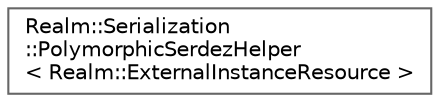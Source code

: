 digraph "Graphical Class Hierarchy"
{
 // LATEX_PDF_SIZE
  bgcolor="transparent";
  edge [fontname=Helvetica,fontsize=10,labelfontname=Helvetica,labelfontsize=10];
  node [fontname=Helvetica,fontsize=10,shape=box,height=0.2,width=0.4];
  rankdir="LR";
  Node0 [id="Node000000",label="Realm::Serialization\l::PolymorphicSerdezHelper\l\< Realm::ExternalInstanceResource \>",height=0.2,width=0.4,color="grey40", fillcolor="white", style="filled",URL="$classRealm_1_1Serialization_1_1PolymorphicSerdezHelper.html",tooltip=" "];
}
